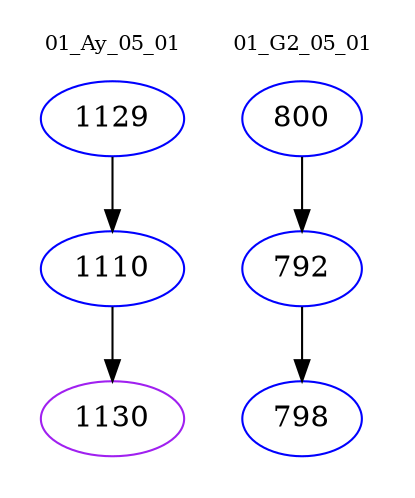 digraph{
subgraph cluster_0 {
color = white
label = "01_Ay_05_01";
fontsize=10;
T0_1129 [label="1129", color="blue"]
T0_1129 -> T0_1110 [color="black"]
T0_1110 [label="1110", color="blue"]
T0_1110 -> T0_1130 [color="black"]
T0_1130 [label="1130", color="purple"]
}
subgraph cluster_1 {
color = white
label = "01_G2_05_01";
fontsize=10;
T1_800 [label="800", color="blue"]
T1_800 -> T1_792 [color="black"]
T1_792 [label="792", color="blue"]
T1_792 -> T1_798 [color="black"]
T1_798 [label="798", color="blue"]
}
}
